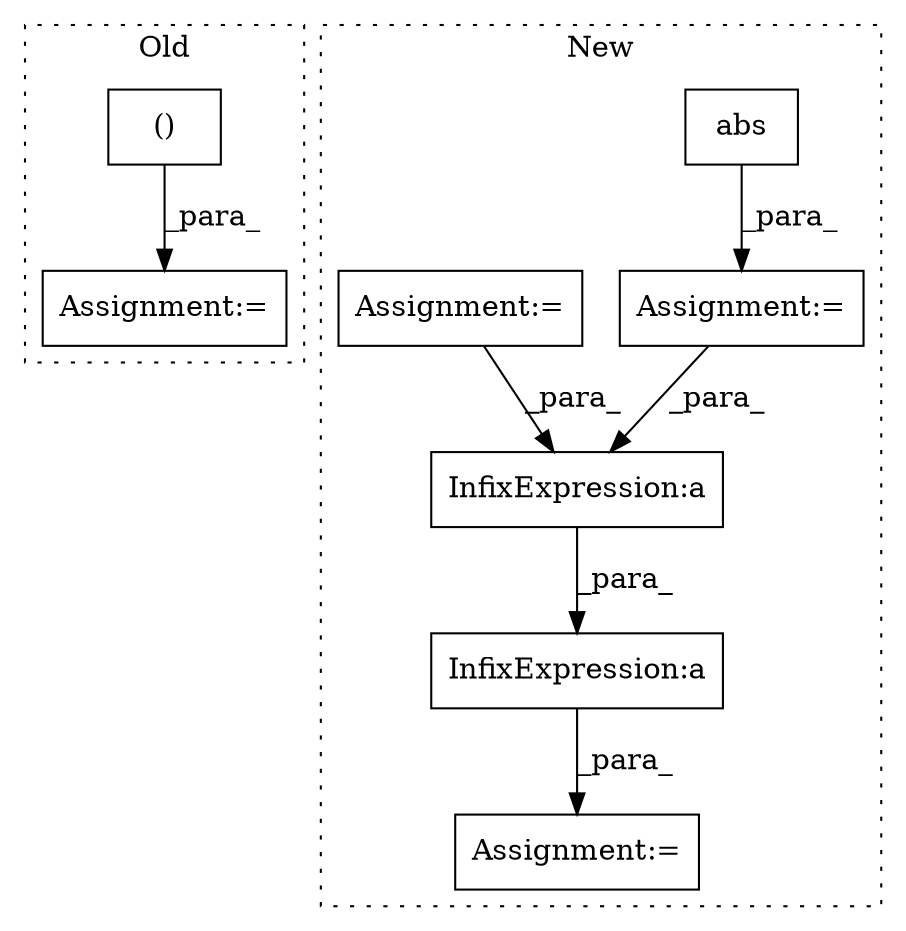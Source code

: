 digraph G {
subgraph cluster0 {
1 [label="()" a="106" s="3299" l="72" shape="box"];
4 [label="Assignment:=" a="7" s="3386" l="1" shape="box"];
label = "Old";
style="dotted";
}
subgraph cluster1 {
2 [label="abs" a="32" s="3637,3642" l="4,1" shape="box"];
3 [label="Assignment:=" a="7" s="3761" l="1" shape="box"];
5 [label="InfixExpression:a" a="27" s="3774" l="3" shape="box"];
6 [label="Assignment:=" a="7" s="3659" l="1" shape="box"];
7 [label="Assignment:=" a="7" s="3353" l="1" shape="box"];
8 [label="InfixExpression:a" a="27" s="3724" l="3" shape="box"];
label = "New";
style="dotted";
}
1 -> 4 [label="_para_"];
2 -> 6 [label="_para_"];
5 -> 3 [label="_para_"];
6 -> 8 [label="_para_"];
7 -> 8 [label="_para_"];
8 -> 5 [label="_para_"];
}